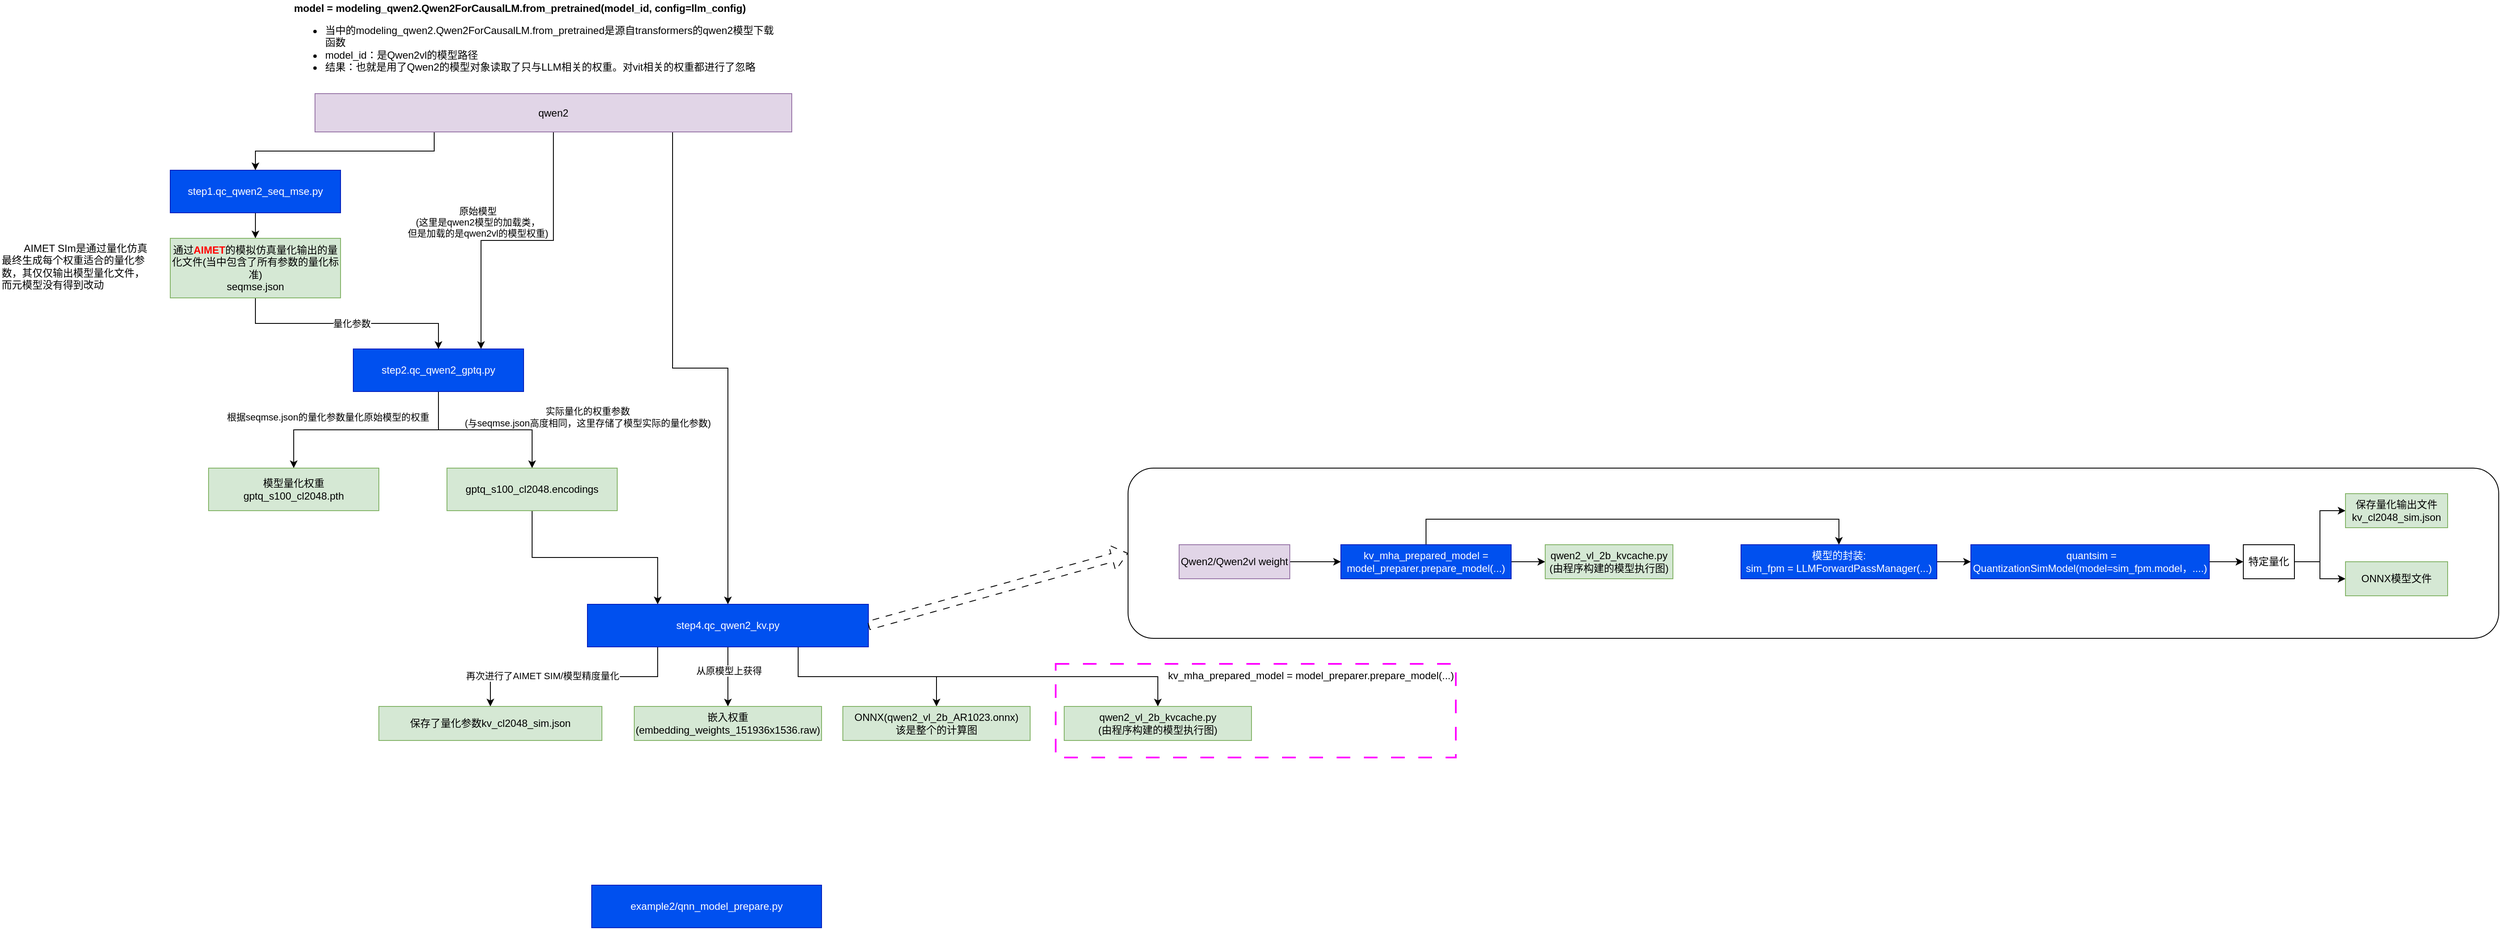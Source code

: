 <mxfile version="27.1.6">
  <diagram name="第 1 页" id="1yGRy3Rp8gqS7cy7YKH3">
    <mxGraphModel dx="2067" dy="666" grid="1" gridSize="10" guides="1" tooltips="1" connect="1" arrows="1" fold="1" page="1" pageScale="1" pageWidth="827" pageHeight="1169" math="0" shadow="0">
      <root>
        <mxCell id="0" />
        <mxCell id="1" parent="0" />
        <mxCell id="v-EcrwhODqZBku7ry2aD-37" value="" style="rounded=0;whiteSpace=wrap;html=1;dashed=1;dashPattern=8 8;strokeColor=#FF00FF;strokeWidth=2;" vertex="1" parent="1">
          <mxGeometry x="1200" y="840" width="470" height="110" as="geometry" />
        </mxCell>
        <mxCell id="v-EcrwhODqZBku7ry2aD-3" value="" style="edgeStyle=orthogonalEdgeStyle;rounded=0;orthogonalLoop=1;jettySize=auto;html=1;" edge="1" parent="1" source="v-EcrwhODqZBku7ry2aD-1" target="v-EcrwhODqZBku7ry2aD-2">
          <mxGeometry relative="1" as="geometry" />
        </mxCell>
        <mxCell id="v-EcrwhODqZBku7ry2aD-1" value="step1.qc_qwen2_seq_mse.py" style="rounded=0;whiteSpace=wrap;html=1;fillColor=#0050ef;fontColor=#ffffff;strokeColor=#001DBC;" vertex="1" parent="1">
          <mxGeometry x="160" y="260" width="200" height="50" as="geometry" />
        </mxCell>
        <mxCell id="v-EcrwhODqZBku7ry2aD-7" style="edgeStyle=orthogonalEdgeStyle;rounded=0;orthogonalLoop=1;jettySize=auto;html=1;exitX=0.5;exitY=1;exitDx=0;exitDy=0;entryX=0.5;entryY=0;entryDx=0;entryDy=0;" edge="1" parent="1" source="v-EcrwhODqZBku7ry2aD-2" target="v-EcrwhODqZBku7ry2aD-6">
          <mxGeometry relative="1" as="geometry" />
        </mxCell>
        <mxCell id="v-EcrwhODqZBku7ry2aD-9" value="量化参数" style="edgeLabel;html=1;align=center;verticalAlign=middle;resizable=0;points=[];" vertex="1" connectable="0" parent="v-EcrwhODqZBku7ry2aD-7">
          <mxGeometry x="0.035" relative="1" as="geometry">
            <mxPoint as="offset" />
          </mxGeometry>
        </mxCell>
        <mxCell id="v-EcrwhODqZBku7ry2aD-2" value="通过&lt;b&gt;&lt;font style=&quot;color: rgb(255, 0, 0);&quot;&gt;AIMET&lt;/font&gt;&lt;/b&gt;的模拟仿真量化输出的量化文件(当中包含了所有参数的量化标准)&lt;br&gt;seqmse.json" style="rounded=0;whiteSpace=wrap;html=1;fillColor=#d5e8d4;strokeColor=#82b366;" vertex="1" parent="1">
          <mxGeometry x="160" y="340" width="200" height="70" as="geometry" />
        </mxCell>
        <mxCell id="v-EcrwhODqZBku7ry2aD-5" style="edgeStyle=orthogonalEdgeStyle;rounded=0;orthogonalLoop=1;jettySize=auto;html=1;exitX=0.25;exitY=1;exitDx=0;exitDy=0;entryX=0.5;entryY=0;entryDx=0;entryDy=0;" edge="1" parent="1" source="v-EcrwhODqZBku7ry2aD-4" target="v-EcrwhODqZBku7ry2aD-1">
          <mxGeometry relative="1" as="geometry" />
        </mxCell>
        <mxCell id="v-EcrwhODqZBku7ry2aD-8" style="edgeStyle=orthogonalEdgeStyle;rounded=0;orthogonalLoop=1;jettySize=auto;html=1;exitX=0.5;exitY=1;exitDx=0;exitDy=0;entryX=0.75;entryY=0;entryDx=0;entryDy=0;" edge="1" parent="1" source="v-EcrwhODqZBku7ry2aD-4" target="v-EcrwhODqZBku7ry2aD-6">
          <mxGeometry relative="1" as="geometry" />
        </mxCell>
        <mxCell id="v-EcrwhODqZBku7ry2aD-10" value="原始模型&lt;div&gt;(这里是qwen2模型的加载类，&lt;/div&gt;&lt;div&gt;但是加载的是qwen2vl的模型权重)&lt;/div&gt;" style="edgeLabel;html=1;align=center;verticalAlign=middle;resizable=0;points=[];" vertex="1" connectable="0" parent="v-EcrwhODqZBku7ry2aD-8">
          <mxGeometry x="-0.024" y="-2" relative="1" as="geometry">
            <mxPoint x="-51" y="-20" as="offset" />
          </mxGeometry>
        </mxCell>
        <mxCell id="v-EcrwhODqZBku7ry2aD-22" style="edgeStyle=orthogonalEdgeStyle;rounded=0;orthogonalLoop=1;jettySize=auto;html=1;exitX=0.75;exitY=1;exitDx=0;exitDy=0;" edge="1" parent="1" source="v-EcrwhODqZBku7ry2aD-4" target="v-EcrwhODqZBku7ry2aD-20">
          <mxGeometry relative="1" as="geometry" />
        </mxCell>
        <mxCell id="v-EcrwhODqZBku7ry2aD-4" value="qwen2" style="rounded=0;whiteSpace=wrap;html=1;fillColor=#e1d5e7;strokeColor=#9673a6;" vertex="1" parent="1">
          <mxGeometry x="330" y="170" width="560" height="45" as="geometry" />
        </mxCell>
        <mxCell id="v-EcrwhODqZBku7ry2aD-12" value="" style="edgeStyle=orthogonalEdgeStyle;rounded=0;orthogonalLoop=1;jettySize=auto;html=1;" edge="1" parent="1" source="v-EcrwhODqZBku7ry2aD-6" target="v-EcrwhODqZBku7ry2aD-11">
          <mxGeometry relative="1" as="geometry" />
        </mxCell>
        <mxCell id="v-EcrwhODqZBku7ry2aD-14" value="根据seqmse.json的量化参数量化原始模型的权重" style="edgeLabel;html=1;align=center;verticalAlign=middle;resizable=0;points=[];" vertex="1" connectable="0" parent="v-EcrwhODqZBku7ry2aD-12">
          <mxGeometry x="-0.278" relative="1" as="geometry">
            <mxPoint x="-81" y="-15" as="offset" />
          </mxGeometry>
        </mxCell>
        <mxCell id="v-EcrwhODqZBku7ry2aD-18" style="edgeStyle=orthogonalEdgeStyle;rounded=0;orthogonalLoop=1;jettySize=auto;html=1;exitX=0.5;exitY=1;exitDx=0;exitDy=0;" edge="1" parent="1" source="v-EcrwhODqZBku7ry2aD-6" target="v-EcrwhODqZBku7ry2aD-17">
          <mxGeometry relative="1" as="geometry" />
        </mxCell>
        <mxCell id="v-EcrwhODqZBku7ry2aD-6" value="step2.qc_qwen2_gptq.py" style="rounded=0;whiteSpace=wrap;html=1;fillColor=#0050ef;fontColor=#ffffff;strokeColor=#001DBC;" vertex="1" parent="1">
          <mxGeometry x="375" y="470" width="200" height="50" as="geometry" />
        </mxCell>
        <mxCell id="v-EcrwhODqZBku7ry2aD-11" value="模型量化权重&lt;br&gt;gptq_s100_cl2048.pth" style="rounded=0;whiteSpace=wrap;html=1;fillColor=#d5e8d4;strokeColor=#82b366;" vertex="1" parent="1">
          <mxGeometry x="205" y="610" width="200" height="50" as="geometry" />
        </mxCell>
        <mxCell id="v-EcrwhODqZBku7ry2aD-13" value="&amp;nbsp; &amp;nbsp; &amp;nbsp; &amp;nbsp; AIMET SIm是通过量化仿真最终生成每个权重适合的量化参数，其仅仅输出模型量化文件，而元模型没有得到改动" style="text;strokeColor=none;align=left;fillColor=none;html=1;verticalAlign=middle;whiteSpace=wrap;rounded=0;" vertex="1" parent="1">
          <mxGeometry x="-40" y="340" width="180" height="65" as="geometry" />
        </mxCell>
        <mxCell id="v-EcrwhODqZBku7ry2aD-15" value="&lt;b&gt;&amp;nbsp;model = modeling_qwen2.Qwen2ForCausalLM.from_pretrained(model_id, config=llm_config)&lt;/b&gt;&lt;br&gt;&lt;ul&gt;&lt;li&gt;当中的modeling_qwen2.Qwen2ForCausalLM.from_pretrained是源自transformers的qwen2模型下载函数&lt;/li&gt;&lt;li&gt;model_id：是Qwen2vl的模型路径&lt;/li&gt;&lt;li&gt;结果：也就是用了Qwen2的模型对象读取了只与LLM相关的权重。对vit相关的权重都进行了忽略&lt;/li&gt;&lt;/ul&gt;" style="text;strokeColor=none;align=left;fillColor=none;html=1;verticalAlign=middle;whiteSpace=wrap;rounded=0;" vertex="1" parent="1">
          <mxGeometry x="300" y="60" width="570" height="100" as="geometry" />
        </mxCell>
        <mxCell id="v-EcrwhODqZBku7ry2aD-25" style="edgeStyle=orthogonalEdgeStyle;rounded=0;orthogonalLoop=1;jettySize=auto;html=1;exitX=0.5;exitY=1;exitDx=0;exitDy=0;entryX=0.25;entryY=0;entryDx=0;entryDy=0;" edge="1" parent="1" source="v-EcrwhODqZBku7ry2aD-17" target="v-EcrwhODqZBku7ry2aD-20">
          <mxGeometry relative="1" as="geometry" />
        </mxCell>
        <mxCell id="v-EcrwhODqZBku7ry2aD-17" value="gptq_s100_cl2048.encodings" style="rounded=0;whiteSpace=wrap;html=1;fillColor=#d5e8d4;strokeColor=#82b366;" vertex="1" parent="1">
          <mxGeometry x="485" y="610" width="200" height="50" as="geometry" />
        </mxCell>
        <mxCell id="v-EcrwhODqZBku7ry2aD-19" value="实际量化的权重参数&lt;div&gt;(与seqmse.json高度相同，这里存储了模型实际的量化参数)&lt;/div&gt;" style="edgeLabel;html=1;align=center;verticalAlign=middle;resizable=0;points=[];" vertex="1" connectable="0" parent="1">
          <mxGeometry x="650" y="550" as="geometry" />
        </mxCell>
        <mxCell id="v-EcrwhODqZBku7ry2aD-24" style="edgeStyle=orthogonalEdgeStyle;rounded=0;orthogonalLoop=1;jettySize=auto;html=1;exitX=0.25;exitY=1;exitDx=0;exitDy=0;" edge="1" parent="1" source="v-EcrwhODqZBku7ry2aD-20" target="v-EcrwhODqZBku7ry2aD-23">
          <mxGeometry relative="1" as="geometry" />
        </mxCell>
        <mxCell id="v-EcrwhODqZBku7ry2aD-28" value="再次进行了AIMET SIM/模型精度量化" style="edgeLabel;html=1;align=center;verticalAlign=middle;resizable=0;points=[];" vertex="1" connectable="0" parent="v-EcrwhODqZBku7ry2aD-24">
          <mxGeometry x="0.284" y="-1" relative="1" as="geometry">
            <mxPoint as="offset" />
          </mxGeometry>
        </mxCell>
        <mxCell id="v-EcrwhODqZBku7ry2aD-27" style="edgeStyle=orthogonalEdgeStyle;rounded=0;orthogonalLoop=1;jettySize=auto;html=1;exitX=0.5;exitY=1;exitDx=0;exitDy=0;entryX=0.5;entryY=0;entryDx=0;entryDy=0;" edge="1" parent="1" source="v-EcrwhODqZBku7ry2aD-20" target="v-EcrwhODqZBku7ry2aD-26">
          <mxGeometry relative="1" as="geometry" />
        </mxCell>
        <mxCell id="v-EcrwhODqZBku7ry2aD-29" value="从原模型上获得" style="edgeLabel;html=1;align=center;verticalAlign=middle;resizable=0;points=[];" vertex="1" connectable="0" parent="v-EcrwhODqZBku7ry2aD-27">
          <mxGeometry x="-0.193" y="1" relative="1" as="geometry">
            <mxPoint as="offset" />
          </mxGeometry>
        </mxCell>
        <mxCell id="v-EcrwhODqZBku7ry2aD-31" style="edgeStyle=orthogonalEdgeStyle;rounded=0;orthogonalLoop=1;jettySize=auto;html=1;exitX=0.75;exitY=1;exitDx=0;exitDy=0;entryX=0.5;entryY=0;entryDx=0;entryDy=0;" edge="1" parent="1" source="v-EcrwhODqZBku7ry2aD-20" target="v-EcrwhODqZBku7ry2aD-30">
          <mxGeometry relative="1" as="geometry" />
        </mxCell>
        <mxCell id="v-EcrwhODqZBku7ry2aD-36" style="edgeStyle=orthogonalEdgeStyle;rounded=0;orthogonalLoop=1;jettySize=auto;html=1;exitX=0.75;exitY=1;exitDx=0;exitDy=0;" edge="1" parent="1" source="v-EcrwhODqZBku7ry2aD-20" target="v-EcrwhODqZBku7ry2aD-35">
          <mxGeometry relative="1" as="geometry" />
        </mxCell>
        <mxCell id="v-EcrwhODqZBku7ry2aD-20" value="step4.qc_qwen2_kv.py" style="rounded=0;whiteSpace=wrap;html=1;fillColor=#0050ef;fontColor=#ffffff;strokeColor=#001DBC;" vertex="1" parent="1">
          <mxGeometry x="650" y="770" width="330" height="50" as="geometry" />
        </mxCell>
        <mxCell id="v-EcrwhODqZBku7ry2aD-23" value="保存了量化参数kv_cl2048_sim.json" style="rounded=0;whiteSpace=wrap;html=1;fillColor=#d5e8d4;strokeColor=#82b366;" vertex="1" parent="1">
          <mxGeometry x="405" y="890" width="262" height="40" as="geometry" />
        </mxCell>
        <mxCell id="v-EcrwhODqZBku7ry2aD-26" value="嵌入权重&lt;div&gt;(embedding_weights_151936x1536.raw)&lt;/div&gt;" style="rounded=0;whiteSpace=wrap;html=1;fillColor=#d5e8d4;strokeColor=#82b366;" vertex="1" parent="1">
          <mxGeometry x="705" y="890" width="220" height="40" as="geometry" />
        </mxCell>
        <mxCell id="v-EcrwhODqZBku7ry2aD-30" value="ONNX(qwen2_vl_2b_AR1023.onnx)&lt;br&gt;该是整个的计算图" style="rounded=0;whiteSpace=wrap;html=1;fillColor=#d5e8d4;strokeColor=#82b366;" vertex="1" parent="1">
          <mxGeometry x="950" y="890" width="220" height="40" as="geometry" />
        </mxCell>
        <mxCell id="v-EcrwhODqZBku7ry2aD-32" value="example2/qnn_model_prepare.py" style="rounded=0;whiteSpace=wrap;html=1;fillColor=#0050ef;fontColor=#ffffff;strokeColor=#001DBC;" vertex="1" parent="1">
          <mxGeometry x="655" y="1100" width="270" height="50" as="geometry" />
        </mxCell>
        <mxCell id="v-EcrwhODqZBku7ry2aD-35" value="&lt;span style=&quot;text-align: left;&quot;&gt;qwen2_vl_2b_kvcache.py&lt;/span&gt;&lt;div style=&quot;text-align: left;&quot;&gt;(由程序构建的模型执行图)&lt;/div&gt;" style="rounded=0;whiteSpace=wrap;html=1;fillColor=#d5e8d4;strokeColor=#82b366;" vertex="1" parent="1">
          <mxGeometry x="1210" y="890" width="220" height="40" as="geometry" />
        </mxCell>
        <mxCell id="v-EcrwhODqZBku7ry2aD-39" value="kv_mha_prepared_model = model_preparer.prepare_model(...)" style="text;whiteSpace=wrap;" vertex="1" parent="1">
          <mxGeometry x="1330" y="840" width="350" height="40" as="geometry" />
        </mxCell>
        <mxCell id="v-EcrwhODqZBku7ry2aD-59" value="" style="group" vertex="1" connectable="0" parent="1">
          <mxGeometry x="1285" y="610" width="1610" height="200" as="geometry" />
        </mxCell>
        <mxCell id="v-EcrwhODqZBku7ry2aD-58" value="" style="rounded=1;whiteSpace=wrap;html=1;" vertex="1" parent="v-EcrwhODqZBku7ry2aD-59">
          <mxGeometry width="1610" height="200" as="geometry" />
        </mxCell>
        <mxCell id="v-EcrwhODqZBku7ry2aD-42" value="" style="edgeStyle=orthogonalEdgeStyle;rounded=0;orthogonalLoop=1;jettySize=auto;html=1;" edge="1" parent="v-EcrwhODqZBku7ry2aD-59" source="v-EcrwhODqZBku7ry2aD-40" target="v-EcrwhODqZBku7ry2aD-41">
          <mxGeometry relative="1" as="geometry" />
        </mxCell>
        <mxCell id="v-EcrwhODqZBku7ry2aD-40" value="Qwen2/Qwen2vl weight" style="rounded=0;whiteSpace=wrap;html=1;fillColor=#e1d5e7;strokeColor=#9673a6;" vertex="1" parent="v-EcrwhODqZBku7ry2aD-59">
          <mxGeometry x="60" y="90" width="130" height="40" as="geometry" />
        </mxCell>
        <mxCell id="v-EcrwhODqZBku7ry2aD-45" value="" style="edgeStyle=orthogonalEdgeStyle;rounded=0;orthogonalLoop=1;jettySize=auto;html=1;" edge="1" parent="v-EcrwhODqZBku7ry2aD-59" source="v-EcrwhODqZBku7ry2aD-41" target="v-EcrwhODqZBku7ry2aD-44">
          <mxGeometry relative="1" as="geometry" />
        </mxCell>
        <mxCell id="v-EcrwhODqZBku7ry2aD-49" style="edgeStyle=orthogonalEdgeStyle;rounded=0;orthogonalLoop=1;jettySize=auto;html=1;exitX=0.5;exitY=0;exitDx=0;exitDy=0;entryX=0.5;entryY=0;entryDx=0;entryDy=0;" edge="1" parent="v-EcrwhODqZBku7ry2aD-59" source="v-EcrwhODqZBku7ry2aD-41" target="v-EcrwhODqZBku7ry2aD-47">
          <mxGeometry relative="1" as="geometry">
            <Array as="points">
              <mxPoint x="350" y="60" />
              <mxPoint x="835" y="60" />
            </Array>
          </mxGeometry>
        </mxCell>
        <mxCell id="v-EcrwhODqZBku7ry2aD-41" value="kv_mha_prepared_model = model_preparer.prepare_model(...)" style="rounded=0;whiteSpace=wrap;html=1;fillColor=#0050ef;fontColor=#ffffff;strokeColor=#001DBC;" vertex="1" parent="v-EcrwhODqZBku7ry2aD-59">
          <mxGeometry x="250" y="90" width="200" height="40" as="geometry" />
        </mxCell>
        <mxCell id="v-EcrwhODqZBku7ry2aD-44" value="&lt;div&gt;qwen2_vl_2b_kvcache.py&lt;/div&gt;&lt;div&gt;(由程序构建的模型执行图)&lt;/div&gt;" style="rounded=0;whiteSpace=wrap;html=1;fillColor=#d5e8d4;strokeColor=#82b366;" vertex="1" parent="v-EcrwhODqZBku7ry2aD-59">
          <mxGeometry x="490" y="90" width="150" height="40" as="geometry" />
        </mxCell>
        <mxCell id="v-EcrwhODqZBku7ry2aD-51" value="" style="edgeStyle=orthogonalEdgeStyle;rounded=0;orthogonalLoop=1;jettySize=auto;html=1;" edge="1" parent="v-EcrwhODqZBku7ry2aD-59" source="v-EcrwhODqZBku7ry2aD-47" target="v-EcrwhODqZBku7ry2aD-50">
          <mxGeometry relative="1" as="geometry" />
        </mxCell>
        <mxCell id="v-EcrwhODqZBku7ry2aD-47" value="&lt;div&gt;模型的封装:&lt;/div&gt;sim_fpm = LLMForwardPassManager(...)" style="rounded=0;whiteSpace=wrap;html=1;fillColor=#0050ef;fontColor=#ffffff;strokeColor=#001DBC;" vertex="1" parent="v-EcrwhODqZBku7ry2aD-59">
          <mxGeometry x="720" y="90" width="230" height="40" as="geometry" />
        </mxCell>
        <mxCell id="v-EcrwhODqZBku7ry2aD-53" value="" style="edgeStyle=orthogonalEdgeStyle;rounded=0;orthogonalLoop=1;jettySize=auto;html=1;" edge="1" parent="v-EcrwhODqZBku7ry2aD-59" source="v-EcrwhODqZBku7ry2aD-50" target="v-EcrwhODqZBku7ry2aD-52">
          <mxGeometry relative="1" as="geometry" />
        </mxCell>
        <mxCell id="v-EcrwhODqZBku7ry2aD-50" value="&amp;nbsp;quantsim = QuantizationSimModel(model=sim_fpm.model，....)&lt;div&gt;&lt;/div&gt;" style="rounded=0;whiteSpace=wrap;html=1;fillColor=#0050ef;fontColor=#ffffff;strokeColor=#001DBC;" vertex="1" parent="v-EcrwhODqZBku7ry2aD-59">
          <mxGeometry x="990" y="90" width="280" height="40" as="geometry" />
        </mxCell>
        <mxCell id="v-EcrwhODqZBku7ry2aD-55" value="" style="edgeStyle=orthogonalEdgeStyle;rounded=0;orthogonalLoop=1;jettySize=auto;html=1;entryX=0;entryY=0.5;entryDx=0;entryDy=0;" edge="1" parent="v-EcrwhODqZBku7ry2aD-59" source="v-EcrwhODqZBku7ry2aD-52" target="v-EcrwhODqZBku7ry2aD-54">
          <mxGeometry relative="1" as="geometry" />
        </mxCell>
        <mxCell id="v-EcrwhODqZBku7ry2aD-57" style="edgeStyle=orthogonalEdgeStyle;rounded=0;orthogonalLoop=1;jettySize=auto;html=1;exitX=1;exitY=0.5;exitDx=0;exitDy=0;entryX=0;entryY=0.5;entryDx=0;entryDy=0;" edge="1" parent="v-EcrwhODqZBku7ry2aD-59" source="v-EcrwhODqZBku7ry2aD-52" target="v-EcrwhODqZBku7ry2aD-56">
          <mxGeometry relative="1" as="geometry" />
        </mxCell>
        <mxCell id="v-EcrwhODqZBku7ry2aD-52" value="特定量化&lt;div&gt;&lt;/div&gt;" style="rounded=0;whiteSpace=wrap;html=1;" vertex="1" parent="v-EcrwhODqZBku7ry2aD-59">
          <mxGeometry x="1310" y="90" width="60" height="40" as="geometry" />
        </mxCell>
        <mxCell id="v-EcrwhODqZBku7ry2aD-54" value="保存量化输出文件&lt;br&gt;kv_cl2048_sim.json&lt;br&gt;&lt;div&gt;&lt;/div&gt;" style="rounded=0;whiteSpace=wrap;html=1;fillColor=#d5e8d4;strokeColor=#82b366;" vertex="1" parent="v-EcrwhODqZBku7ry2aD-59">
          <mxGeometry x="1430" y="30" width="120" height="40" as="geometry" />
        </mxCell>
        <mxCell id="v-EcrwhODqZBku7ry2aD-56" value="ONNX模型文件&lt;div&gt;&lt;/div&gt;" style="rounded=0;whiteSpace=wrap;html=1;fillColor=#d5e8d4;strokeColor=#82b366;" vertex="1" parent="v-EcrwhODqZBku7ry2aD-59">
          <mxGeometry x="1430" y="110" width="120" height="40" as="geometry" />
        </mxCell>
        <mxCell id="v-EcrwhODqZBku7ry2aD-60" value="" style="shape=flexArrow;endArrow=classic;html=1;rounded=0;entryX=0;entryY=0.5;entryDx=0;entryDy=0;exitX=1;exitY=0.5;exitDx=0;exitDy=0;dashed=1;dashPattern=8 8;" edge="1" parent="1" source="v-EcrwhODqZBku7ry2aD-20" target="v-EcrwhODqZBku7ry2aD-58">
          <mxGeometry width="50" height="50" relative="1" as="geometry">
            <mxPoint x="1020" y="790" as="sourcePoint" />
            <mxPoint x="1070" y="740" as="targetPoint" />
          </mxGeometry>
        </mxCell>
      </root>
    </mxGraphModel>
  </diagram>
</mxfile>
